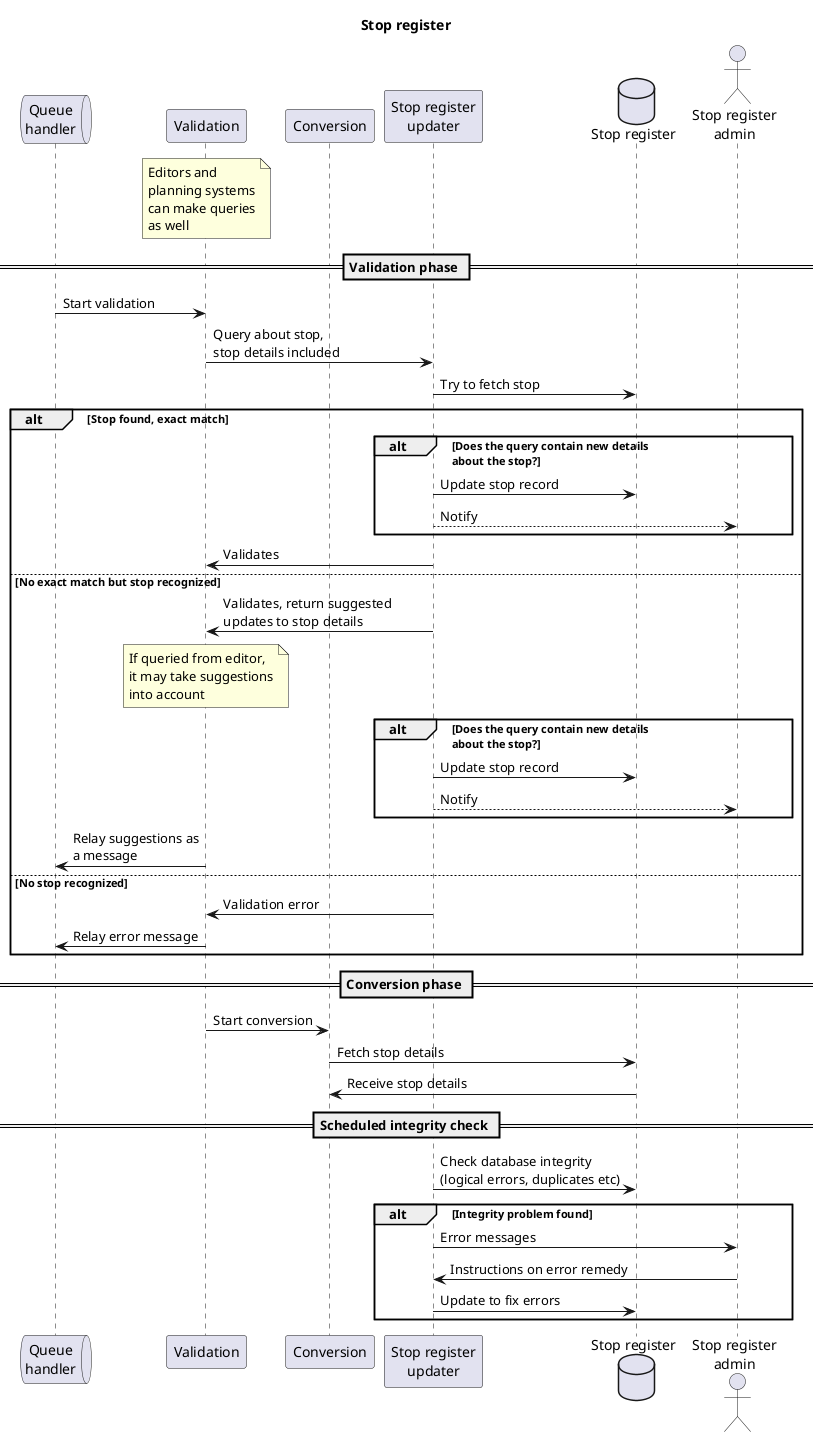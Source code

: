 @startuml Stop register process 

title "Stop register"
'actor "Transport authority, \nService operator" as TA 
'participant "Planning \nsystem\nor\n Nplan" as PS 
queue "Queue\nhandler" as queue 
participant "Validation" as validation 
participant "Conversion" as conversion 
'database "Aggregate database \n(Digitraffic)" as aggdb
participant "Stop register\nupdater" as stopapi
database "Stop register" as stopdb 
actor "Stop register\nadmin" as admin

note over validation : Editors and\nplanning systems\ncan make queries\nas well
== Validation phase ==
queue -> validation : Start validation
validation -> stopapi : Query about stop,\nstop details included
stopapi -> stopdb : Try to fetch stop
alt Stop found, exact match
alt Does the query contain new details\nabout the stop? 
stopapi -> stopdb : Update stop record
stopapi --> admin : Notify
end
stopapi -> validation : Validates
else No exact match but stop recognized
stopapi -> validation : Validates, return suggested\nupdates to stop details
note over validation : If queried from editor,\nit may take suggestions\ninto account
alt Does the query contain new details\nabout the stop? 
stopapi -> stopdb : Update stop record
stopapi --> admin : Notify
end
validation -> queue : Relay suggestions as\na message
else No stop recognized 
stopapi -> validation : Validation error
validation -> queue : Relay error message
end
== Conversion phase == 
validation -> conversion : Start conversion
conversion -> stopdb : Fetch stop details
stopdb -> conversion : Receive stop details
== Scheduled integrity check ==
stopapi -> stopdb : Check database integrity\n(logical errors, duplicates etc)
alt Integrity problem found
stopapi -> admin : Error messages
admin -> stopapi : Instructions on error remedy
stopapi -> stopdb : Update to fix errors
end



@enduml 

